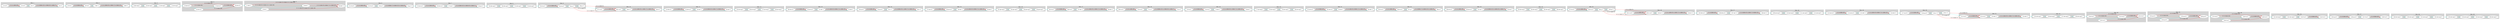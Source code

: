digraph G { 
rankdir=LR 
subgraph cluster0 {
node [style=filled,color=white];
style=filled;
color=lightgrey;
"1:(e m7)"; 
"2:(e m7)"; 
"3:(a 7)"; 
"4:(a 7)"; 
label = "Mes. 1"
}
subgraph cluster4 {
node [style=filled,color=white];
style=filled;
color=lightgrey;
"5:(f m7)"; 
"6:(f m7)"; 
"7:(bb 7)"; 
"8:(bb 7)"; 
label = "Mes. 2"
}
subgraph cluster8 {
node [style=filled,color=white];
style=filled;
color=lightgrey;
"9:(eb maj7)"; 
"10:(eb maj7)"; 
"11:(eb maj7)"; 
"12:(eb maj7)"; 
label = "Mes. 3"
}
subgraph cluster12 {
node [style=filled,color=white];
style=filled;
color=lightgrey;
"13:(ab m7)"; 
"14:(ab m7)"; 
"15:(ab m7)"; 
"16:(ab m7)"; 
label = "Mes. 4"
}
subgraph cluster16 {
node [style=filled,color=white];
style=filled;
color=lightgrey;
"17:(db 7)"; 
"18:(db 7)"; 
"19:(db 7)"; 
"20:(db 7)"; 
label = "Mes. 5"
}
subgraph cluster20 {
node [style=filled,color=white];
style=filled;
color=lightgrey;
"21:(d m7)"; 
"22:(d m7)"; 
"23:(g 7)"; 
"24:(g 7)"; 
label = "Mes. 6"
}
subgraph cluster24 {
node [style=filled,color=white];
style=filled;
color=lightgrey;
"25:(eb m7)"; 
"26:(eb m7)"; 
"27:(ab 7)"; 
"28:(ab 7)"; 
label = "Mes. 7"
}
subgraph cluster28 {
node [style=filled,color=white];
style=filled;
color=lightgrey;
"29:(db maj7)"; 
"30:(db maj7)"; 
"31:(db maj7)"; 
"32:(db maj7)"; 
label = "Mes. 8"
}
subgraph cluster32 {
node [style=filled,color=white];
style=filled;
color=lightgrey;
"33:(d m7)"; 
"34:(d m7)"; 
"35:(g 7)"; 
"36:(g 7)"; 
label = "Mes. 9"
}
subgraph cluster36 {
node [style=filled,color=white];
style=filled;
color=lightgrey;
"37:(c m7)"; 
"38:(c m7)"; 
"39:(b 7)"; 
"40:(b 7)"; 
label = "Mes. 10"
}
subgraph cluster40 {
node [style=filled,color=white];
style=filled;
color=lightgrey;
"41:(bb m7)"; 
"42:(bb m7)"; 
"43:(eb 7)"; 
"44:(eb 7)"; 
label = "Mes. 11"
}
subgraph cluster44 {
node [style=filled,color=white];
style=filled;
color=lightgrey;
"45:(ab maj7)"; 
"46:(ab maj7)"; 
"47:(ab maj7)"; 
"48:(ab maj7)"; 
label = "Mes. 12"
}
subgraph cluster48 {
node [style=filled,color=white];
style=filled;
color=lightgrey;
"49:(ab m7)"; 
"50:(ab m7)"; 
"51:(db 7)"; 
"52:(db 7)"; 
label = "Mes. 13"
}
subgraph cluster52 {
node [style=filled,color=white];
style=filled;
color=lightgrey;
"53:(g m7)"; 
"54:(g m7)"; 
"55:(c 7)"; 
"56:(c 7)"; 
label = "Mes. 14"
}
subgraph cluster56 {
node [style=filled,color=white];
style=filled;
color=lightgrey;
"57:(ab m7)"; 
"58:(ab m7)"; 
"59:(db 7)"; 
"60:(db 7)"; 
label = "Mes. 15"
}
subgraph cluster60 {
node [style=filled,color=white];
style=filled;
color=lightgrey;
"61:(gb maj7)"; 
"62:(gb maj7)"; 
"63:(gb maj7)"; 
"64:(gb maj7)"; 
label = "Mes. 16"
}
subgraph cluster64 {
node [style=filled,color=white];
style=filled;
color=lightgrey;
"65:(f m7)"; 
"66:(f m7)"; 
"67:(bb 7)"; 
"68:(bb 7)"; 
label = "Mes. 17"
}
subgraph cluster68 {
node [style=filled,color=white];
style=filled;
color=lightgrey;
"69:(e m7)"; 
"70:(e m7)"; 
"71:(a 7)"; 
"72:(a 7)"; 
label = "Mes. 18"
}
subgraph cluster72 {
node [style=filled,color=white];
style=filled;
color=lightgrey;
"73:(f m7)"; 
"74:(f m7)"; 
"75:(bb 7)"; 
"76:(bb 7)"; 
label = "Mes. 19"
}
subgraph cluster76 {
node [style=filled,color=white];
style=filled;
color=lightgrey;
"77:(eb maj7)"; 
"78:(eb maj7)"; 
"79:(eb maj7)"; 
"80:(eb maj7)"; 
label = "Mes. 20"
}
subgraph cluster80 {
node [style=filled,color=white];
style=filled;
color=lightgrey;
"81:(ab m7)"; 
"82:(ab m7)"; 
"83:(db 7)"; 
"84:(db 7)"; 
label = "Mes. 21"
}
subgraph cluster84 {
node [style=filled,color=white];
style=filled;
color=lightgrey;
"85:(d m7)"; 
"86:(d m7)"; 
"87:(g 7)"; 
"88:(g 7)"; 
label = "Mes. 22"
}
subgraph cluster88 {
node [style=filled,color=white];
style=filled;
color=lightgrey;
"89:(eb m7)"; 
"90:(eb m7)"; 
"91:(ab 7)"; 
"92:(ab 7)"; 
label = "Mes. 23"
}
subgraph cluster92 {
node [style=filled,color=white];
style=filled;
color=lightgrey;
"93:(db maj7)"; 
"94:(db maj7)"; 
"95:(db maj7)"; 
"96:(db maj7)"; 
label = "Mes. 24"
}
subgraph cluster96 {
node [style=filled,color=white];
style=filled;
color=lightgrey;
"97:(d m7)"; 
"98:(d m7)"; 
"99:(g 7)"; 
"100:(g 7)"; 
label = "Mes. 25"
}
subgraph cluster100 {
node [style=filled,color=white];
style=filled;
color=lightgrey;
"101:(c m7)"; 
"102:(c m7)"; 
"103:(b 7)"; 
"104:(b 7)"; 
label = "Mes. 26"
}
subgraph cluster104 {
node [style=filled,color=white];
style=filled;
color=lightgrey;
"105:(bb m7)"; 
"106:(bb m7)"; 
"107:(eb 7)"; 
"108:(eb 7)"; 
label = "Mes. 27"
}
subgraph cluster108 {
node [style=filled,color=white];
style=filled;
color=lightgrey;
"109:(ab maj7)"; 
"110:(ab maj7)"; 
"111:(ab maj7)"; 
"112:(ab maj7)"; 
label = "Mes. 28"
}
subgraph cluster112 {
node [style=filled,color=white];
style=filled;
color=lightgrey;
"113:(ab m7)"; 
"114:(ab m7)"; 
"115:(db 7)"; 
"116:(db 7)"; 
label = "Mes. 29"
}
subgraph cluster116 {
node [style=filled,color=white];
style=filled;
color=lightgrey;
"117:(g m7)"; 
"118:(g m7)"; 
"119:(c 7)"; 
"120:(c 7)"; 
label = "Mes. 30"
}
subgraph cluster120 {
node [style=filled,color=white];
style=filled;
color=lightgrey;
"121:(f m7)"; 
"122:(f m7)"; 
"123:(bb 7)"; 
"124:(bb 7)"; 
label = "Mes. 31"
}
subgraph cluster124 {
node [style=filled,color=white];
style=filled;
color=lightgrey;
"125:(eb maj7)"; 
"126:(eb maj7)"; 
"127:(eb maj7)"; 
"128:(eb maj7)"; 
label = "Mes. 32"
}
subgraph cluster128 {
node [style=filled,color=white];
style=filled;
color=lightgrey;
"129:(f m7)"; 
"130:(f m7)"; 
"131:(f m7)"; 
"132:(f m7)"; 
label = "Mes. 33"
}
subgraph cluster132 {
node [style=filled,color=white];
style=filled;
color=lightgrey;
"133:(g m7)"; 
"134:(g m7)"; 
"135:(g m7)"; 
"136:(g m7)"; 
label = "Mes. 34"
}
subgraph cluster136 {
node [style=filled,color=white];
style=filled;
color=lightgrey;
"137:(f m7)"; 
"138:(f m7)"; 
"139:(f m7)"; 
"140:(f m7)"; 
label = "Mes. 35"
}
subgraph cluster140 {
node [style=filled,color=white];
style=filled;
color=lightgrey;
"141:(eb maj7)"; 
"142:(eb maj7)"; 
"143:(f m7)"; 
"144:(f m7)"; 
label = "Mes. 36"
}
subgraph cluster144 {
node [style=filled,color=white];
style=filled;
color=lightgrey;
"145:(g m7)"; 
"146:(g m7)"; 
"147:(f m7)"; 
"148:(f m7)"; 
label = "Mes. 37"
}
subgraph cluster148 {
node [style=filled,color=white];
style=filled;
color=lightgrey;
"149:(eb maj7)"; 
"150:(eb maj7)"; 
"151:(eb maj7)"; 
"152:(eb maj7)"; 
label = "Mes. 38"
}
subgraph cluster152 {
node [style=filled,color=white];
style=filled;
color=lightgrey;
"153:(eb maj7)"; 
"154:(eb maj7)"; 
"155:(eb maj7)"; 
"156:(eb maj7)"; 
label = "Mes. 39"
}
"1:(e m7)" -> "2:(e m7)" [color="turquoise", constraint=true];
"2:(e m7)" -> "3:(a 7)" [color="turquoise", constraint=true];
"3:(a 7)" -> "4:(a 7)" [color="turquoise", constraint=true];
"4:(a 7)" -> "5:(f m7)" [color="turquoise", constraint=true];
"5:(f m7)" -> "6:(f m7)" [color="turquoise", constraint=true];
"6:(f m7)" -> "7:(bb 7)" [color="turquoise", constraint=true];
"7:(bb 7)" -> "8:(bb 7)" [color="turquoise", constraint=true];
"8:(bb 7)" -> "9:(eb maj7)" [color="turquoise", constraint=true];
"9:(eb maj7)" -> "10:(eb maj7)" [color="turquoise", constraint=true];
"10:(eb maj7)" -> "11:(eb maj7)" [color="turquoise", constraint=true];
"11:(eb maj7)" -> "12:(eb maj7)" [color="turquoise", constraint=true];
"12:(eb maj7)" -> "13:(ab m7)" [color="turquoise", constraint=true];
"13:(ab m7)" -> "14:(ab m7)" [color="turquoise", constraint=true];
"14:(ab m7)" -> "15:(ab m7)" [color="turquoise", constraint=true];
"15:(ab m7)" -> "16:(ab m7)" [color="turquoise", constraint=true];
"16:(ab m7)" -> "17:(db 7)" [color="turquoise", constraint=true];
"17:(db 7)" -> "18:(db 7)" [color="turquoise", constraint=true];
"18:(db 7)" -> "19:(db 7)" [color="turquoise", constraint=true];
"19:(db 7)" -> "20:(db 7)" [color="turquoise", constraint=true];
"20:(db 7)" -> "21:(d m7)" [color="turquoise", constraint=true];
"21:(d m7)" -> "22:(d m7)" [color="turquoise", constraint=true];
"22:(d m7)" -> "23:(g 7)" [color="turquoise", constraint=true];
"23:(g 7)" -> "24:(g 7)" [color="turquoise", constraint=true];
"24:(g 7)" -> "25:(eb m7)" [color="turquoise", constraint=true];
"25:(eb m7)" -> "26:(eb m7)" [color="turquoise", constraint=true];
"26:(eb m7)" -> "27:(ab 7)" [color="turquoise", constraint=true];
"27:(ab 7)" -> "28:(ab 7)" [color="turquoise", constraint=true];
"28:(ab 7)" -> "29:(db maj7)" [color="turquoise", constraint=true];
"29:(db maj7)" -> "30:(db maj7)" [color="turquoise", constraint=true];
"30:(db maj7)" -> "31:(db maj7)" [color="turquoise", constraint=true];
"31:(db maj7)" -> "32:(db maj7)" [color="turquoise", constraint=true];
"32:(db maj7)" -> "33:(d m7)" [color="turquoise", constraint=true];
"33:(d m7)" -> "34:(d m7)" [color="turquoise", constraint=true];
"34:(d m7)" -> "35:(g 7)" [color="turquoise", constraint=true];
"35:(g 7)" -> "36:(g 7)" [color="turquoise", constraint=true];
"36:(g 7)" -> "37:(c m7)" [color="turquoise", constraint=true];
"37:(c m7)" -> "38:(c m7)" [color="turquoise", constraint=true];
"38:(c m7)" -> "39:(b 7)" [color="turquoise", constraint=true];
"39:(b 7)" -> "40:(b 7)" [color="turquoise", constraint=true];
"40:(b 7)" -> "41:(bb m7)" [color="turquoise", constraint=true];
"41:(bb m7)" -> "42:(bb m7)" [color="turquoise", constraint=true];
"42:(bb m7)" -> "43:(eb 7)" [color="turquoise", constraint=true];
"43:(eb 7)" -> "44:(eb 7)" [color="turquoise", constraint=true];
"44:(eb 7)" -> "45:(ab maj7)" [color="turquoise", constraint=true];
"45:(ab maj7)" -> "46:(ab maj7)" [color="turquoise", constraint=true];
"46:(ab maj7)" -> "47:(ab maj7)" [color="turquoise", constraint=true];
"47:(ab maj7)" -> "48:(ab maj7)" [color="turquoise", constraint=true];
"48:(ab maj7)" -> "49:(ab m7)" [color="turquoise", constraint=true];
"49:(ab m7)" -> "50:(ab m7)" [color="turquoise", constraint=true];
"50:(ab m7)" -> "51:(db 7)" [color="turquoise", constraint=true];
"51:(db 7)" -> "52:(db 7)" [color="turquoise", constraint=true];
"52:(db 7)" -> "53:(g m7)" [color="turquoise", constraint=true];
"53:(g m7)" -> "54:(g m7)" [color="turquoise", constraint=true];
"54:(g m7)" -> "55:(c 7)" [color="turquoise", constraint=true];
"55:(c 7)" -> "56:(c 7)" [color="turquoise", constraint=true];
"56:(c 7)" -> "57:(ab m7)" [color="turquoise", constraint=true];
"57:(ab m7)" -> "58:(ab m7)" [color="turquoise", constraint=true];
"58:(ab m7)" -> "59:(db 7)" [color="turquoise", constraint=true];
"59:(db 7)" -> "60:(db 7)" [color="turquoise", constraint=true];
"60:(db 7)" -> "61:(gb maj7)" [color="turquoise", constraint=true];
"61:(gb maj7)" -> "62:(gb maj7)" [color="turquoise", constraint=true];
"62:(gb maj7)" -> "63:(gb maj7)" [color="turquoise", constraint=true];
"63:(gb maj7)" -> "64:(gb maj7)" [color="turquoise", constraint=true];
"64:(gb maj7)" -> "65:(f m7)" [color="turquoise", constraint=true];
"65:(f m7)" -> "66:(f m7)" [color="turquoise", constraint=true];
"66:(f m7)" -> "67:(bb 7)" [color="turquoise", constraint=true];
"67:(bb 7)" -> "68:(bb 7)" [color="turquoise", constraint=true];
"68:(bb 7)" -> "69:(e m7)" [color="turquoise", constraint=true];
"69:(e m7)" -> "70:(e m7)" [color="turquoise", constraint=true];
"70:(e m7)" -> "71:(a 7)" [color="turquoise", constraint=true];
"71:(a 7)" -> "72:(a 7)" [color="turquoise", constraint=true];
"72:(a 7)" -> "73:(f m7)" [color="turquoise", constraint=true];
"73:(f m7)" -> "74:(f m7)" [color="turquoise", constraint=true];
"74:(f m7)" -> "75:(bb 7)" [color="turquoise", constraint=true];
"75:(bb 7)" -> "76:(bb 7)" [color="turquoise", constraint=true];
"76:(bb 7)" -> "77:(eb maj7)" [color="turquoise", constraint=true];
"77:(eb maj7)" -> "78:(eb maj7)" [color="turquoise", constraint=true];
"78:(eb maj7)" -> "79:(eb maj7)" [color="turquoise", constraint=true];
"79:(eb maj7)" -> "80:(eb maj7)" [color="turquoise", constraint=true];
"80:(eb maj7)" -> "81:(ab m7)" [color="turquoise", constraint=true];
"81:(ab m7)" -> "82:(ab m7)" [color="turquoise", constraint=true];
"82:(ab m7)" -> "83:(db 7)" [color="turquoise", constraint=true];
"83:(db 7)" -> "84:(db 7)" [color="turquoise", constraint=true];
"84:(db 7)" -> "85:(d m7)" [color="turquoise", constraint=true];
"85:(d m7)" -> "86:(d m7)" [color="turquoise", constraint=true];
"86:(d m7)" -> "87:(g 7)" [color="turquoise", constraint=true];
"87:(g 7)" -> "88:(g 7)" [color="turquoise", constraint=true];
"88:(g 7)" -> "89:(eb m7)" [color="turquoise", constraint=true];
"89:(eb m7)" -> "90:(eb m7)" [color="turquoise", constraint=true];
"90:(eb m7)" -> "91:(ab 7)" [color="turquoise", constraint=true];
"91:(ab 7)" -> "92:(ab 7)" [color="turquoise", constraint=true];
"92:(ab 7)" -> "93:(db maj7)" [color="turquoise", constraint=true];
"93:(db maj7)" -> "94:(db maj7)" [color="turquoise", constraint=true];
"94:(db maj7)" -> "95:(db maj7)" [color="turquoise", constraint=true];
"95:(db maj7)" -> "96:(db maj7)" [color="turquoise", constraint=true];
"96:(db maj7)" -> "97:(d m7)" [color="turquoise", constraint=true];
"97:(d m7)" -> "98:(d m7)" [color="turquoise", constraint=true];
"98:(d m7)" -> "99:(g 7)" [color="turquoise", constraint=true];
"99:(g 7)" -> "100:(g 7)" [color="turquoise", constraint=true];
"100:(g 7)" -> "101:(c m7)" [color="turquoise", constraint=true];
"101:(c m7)" -> "102:(c m7)" [color="turquoise", constraint=true];
"102:(c m7)" -> "103:(b 7)" [color="turquoise", constraint=true];
"103:(b 7)" -> "104:(b 7)" [color="turquoise", constraint=true];
"104:(b 7)" -> "105:(bb m7)" [color="turquoise", constraint=true];
"105:(bb m7)" -> "106:(bb m7)" [color="turquoise", constraint=true];
"106:(bb m7)" -> "107:(eb 7)" [color="turquoise", constraint=true];
"107:(eb 7)" -> "108:(eb 7)" [color="turquoise", constraint=true];
"108:(eb 7)" -> "109:(ab maj7)" [color="turquoise", constraint=true];
"109:(ab maj7)" -> "110:(ab maj7)" [color="turquoise", constraint=true];
"110:(ab maj7)" -> "111:(ab maj7)" [color="turquoise", constraint=true];
"111:(ab maj7)" -> "112:(ab maj7)" [color="turquoise", constraint=true];
"112:(ab maj7)" -> "113:(ab m7)" [color="turquoise", constraint=true];
"113:(ab m7)" -> "114:(ab m7)" [color="turquoise", constraint=true];
"114:(ab m7)" -> "115:(db 7)" [color="turquoise", constraint=true];
"115:(db 7)" -> "116:(db 7)" [color="turquoise", constraint=true];
"116:(db 7)" -> "117:(g m7)" [color="turquoise", constraint=true];
"117:(g m7)" -> "118:(g m7)" [color="turquoise", constraint=true];
"118:(g m7)" -> "119:(c 7)" [color="turquoise", constraint=true];
"119:(c 7)" -> "120:(c 7)" [color="turquoise", constraint=true];
"120:(c 7)" -> "121:(f m7)" [color="turquoise", constraint=true];
"121:(f m7)" -> "122:(f m7)" [color="turquoise", constraint=true];
"122:(f m7)" -> "123:(bb 7)" [color="turquoise", constraint=true];
"123:(bb 7)" -> "124:(bb 7)" [color="turquoise", constraint=true];
"124:(bb 7)" -> "125:(eb maj7)" [color="turquoise", constraint=true];
"125:(eb maj7)" -> "126:(eb maj7)" [color="turquoise", constraint=true];
"126:(eb maj7)" -> "127:(eb maj7)" [color="turquoise", constraint=true];
"127:(eb maj7)" -> "128:(eb maj7)" [color="turquoise", constraint=true];
"128:(eb maj7)" -> "129:(f m7)" [color="turquoise", constraint=true];
"129:(f m7)" -> "130:(f m7)" [color="turquoise", constraint=true];
"130:(f m7)" -> "131:(f m7)" [color="turquoise", constraint=true];
"131:(f m7)" -> "132:(f m7)" [color="turquoise", constraint=true];
"132:(f m7)" -> "133:(g m7)" [color="turquoise", constraint=true];
"133:(g m7)" -> "134:(g m7)" [color="turquoise", constraint=true];
"134:(g m7)" -> "135:(g m7)" [color="turquoise", constraint=true];
"135:(g m7)" -> "136:(g m7)" [color="turquoise", constraint=true];
"136:(g m7)" -> "137:(f m7)" [color="turquoise", constraint=true];
"137:(f m7)" -> "138:(f m7)" [color="turquoise", constraint=true];
"138:(f m7)" -> "139:(f m7)" [color="turquoise", constraint=true];
"139:(f m7)" -> "140:(f m7)" [color="turquoise", constraint=true];
"140:(f m7)" -> "141:(eb maj7)" [color="turquoise", constraint=true];
"141:(eb maj7)" -> "142:(eb maj7)" [color="turquoise", constraint=true];
"142:(eb maj7)" -> "143:(f m7)" [color="turquoise", constraint=true];
"143:(f m7)" -> "144:(f m7)" [color="turquoise", constraint=true];
"144:(f m7)" -> "145:(g m7)" [color="turquoise", constraint=true];
"145:(g m7)" -> "146:(g m7)" [color="turquoise", constraint=true];
"146:(g m7)" -> "147:(f m7)" [color="turquoise", constraint=true];
"147:(f m7)" -> "148:(f m7)" [color="turquoise", constraint=true];
"148:(f m7)" -> "149:(eb maj7)" [color="turquoise", constraint=true];
"149:(eb maj7)" -> "150:(eb maj7)" [color="turquoise", constraint=true];
"150:(eb maj7)" -> "151:(eb maj7)" [color="turquoise", constraint=true];
"151:(eb maj7)" -> "152:(eb maj7)" [color="turquoise", constraint=true];
"152:(eb maj7)" -> "153:(eb maj7)" [color="turquoise", constraint=true];
"153:(eb maj7)" -> "154:(eb maj7)" [color="turquoise", constraint=true];
"154:(eb maj7)" -> "155:(eb maj7)" [color="turquoise", constraint=true];
"155:(eb maj7)" -> "156:(eb maj7)" [color="turquoise", constraint=true];
"1:(e m7)" -> "2:(e m7)" [label="2 ( t=-1/nb=43)" , color="red", constraint=true];
"3:(a 7)" -> "4:(a 7)" [label="2 ( t=6/nb=22 t=-3/nb=9 t=-4/nb=7)" , color="red", constraint=true];
"5:(f m7)" -> "6:(f m7)" [label="2 ( t=0/nb=43)" , color="red", constraint=true];
"7:(bb 7)" -> "8:(bb 7)" [label="2 ( t=-2/nb=9 t=-3/nb=7 t=-5/nb=22)" , color="red", constraint=true];
"13:(ab m7)" -> "16:(ab m7)" [label="4 ( t=3/nb=33)" , color="red", constraint=true];
"13:(ab m7)" -> "15:(ab m7)" [label="3 ( t=3/nb=65)" , color="lightsalmon", constraint=true];
"14:(ab m7)" -> "16:(ab m7)" [label="3 ( t=3/nb=38)" , color="red", constraint=true];
"15:(ab m7)" -> "16:(ab m7)" [label="2 ( t=3/nb=43)" , color="red", constraint=true];
"17:(db 7)" -> "20:(db 7)" [label="4 ( t=1/nb=3 t=0/nb=2 t=-2/nb=15)" , color="red", constraint=true];
"17:(db 7)" -> "19:(db 7)" [label="3 ( t=1/nb=6 t=0/nb=4 t=-2/nb=30)" , color="lightsalmon", constraint=true];
"18:(db 7)" -> "20:(db 7)" [label="3 ( t=1/nb=6 t=0/nb=4 t=-2/nb=18)" , color="red", constraint=true];
"19:(db 7)" -> "20:(db 7)" [label="2 ( t=1/nb=9 t=0/nb=7 t=-2/nb=22)" , color="red", constraint=true];
"21:(d m7)" -> "22:(d m7)" [label="2 ( t=-3/nb=43)" , color="red", constraint=true];
"23:(g 7)" -> "24:(g 7)" [label="2 ( t=6/nb=7 t=4/nb=22 t=-5/nb=9)" , color="red", constraint=true];
"25:(eb m7)" -> "26:(eb m7)" [label="2 ( t=-2/nb=43)" , color="red", constraint=true];
"27:(ab 7)" -> "28:(ab 7)" [label="2 ( t=5/nb=22 t=-4/nb=9 t=-5/nb=7)" , color="red", constraint=true];
"33:(d m7)" -> "34:(d m7)" [label="2 ( t=-3/nb=43)" , color="red", constraint=true];
"35:(g 7)" -> "38:(c m7)" [label="4 ( t=-5/nb=3)" , color="red", constraint=true];
"35:(g 7)" -> "37:(c m7)" [label="3 ( t=-5/nb=3)" , color="lightsalmon", constraint=true];
"36:(g 7)" -> "38:(c m7)" [label="3 ( t=-5/nb=3)" , color="red", constraint=true];
"37:(c m7)" -> "38:(c m7)" [label="2 ( t=-5/nb=43)" , color="red", constraint=true];
"39:(b 7)" -> "40:(b 7)" [label="2 ( t=-1/nb=9 t=-2/nb=7 t=-4/nb=22)" , color="red", constraint=true];
"41:(bb m7)" -> "42:(bb m7)" [label="2 ( t=5/nb=43)" , color="red", constraint=true];
"43:(eb 7)" -> "44:(eb 7)" [label="2 ( t=3/nb=9 t=2/nb=7 t=0/nb=22)" , color="red", constraint=true];
"49:(ab m7)" -> "50:(ab m7)" [label="2 ( t=3/nb=43)" , color="red", constraint=true];
"51:(db 7)" -> "52:(db 7)" [label="2 ( t=1/nb=9 t=0/nb=7 t=-2/nb=22)" , color="red", constraint=true];
"53:(g m7)" -> "54:(g m7)" [label="2 ( t=2/nb=43)" , color="red", constraint=true];
"55:(c 7)" -> "56:(c 7)" [label="2 ( t=0/nb=9 t=-1/nb=7 t=-3/nb=22)" , color="red", constraint=true];
"57:(ab m7)" -> "58:(ab m7)" [label="2 ( t=3/nb=43)" , color="red", constraint=true];
"59:(db 7)" -> "60:(db 7)" [label="2 ( t=1/nb=9 t=0/nb=7 t=-2/nb=22)" , color="red", constraint=true];
"65:(f m7)" -> "66:(f m7)" [label="2 ( t=0/nb=43)" , color="red", constraint=true];
"67:(bb 7)" -> "68:(bb 7)" [label="2 ( t=-2/nb=9 t=-3/nb=7 t=-5/nb=22)" , color="red", constraint=true];
"69:(e m7)" -> "70:(e m7)" [label="2 ( t=-1/nb=43)" , color="red", constraint=true];
"71:(a 7)" -> "72:(a 7)" [label="2 ( t=6/nb=22 t=-3/nb=9 t=-4/nb=7)" , color="red", constraint=true];
"73:(f m7)" -> "74:(f m7)" [label="2 ( t=0/nb=43)" , color="red", constraint=true];
"75:(bb 7)" -> "76:(bb 7)" [label="2 ( t=-2/nb=9 t=-3/nb=7 t=-5/nb=22)" , color="red", constraint=true];
"81:(ab m7)" -> "82:(ab m7)" [label="2 ( t=3/nb=43)" , color="red", constraint=true];
"83:(db 7)" -> "84:(db 7)" [label="2 ( t=1/nb=9 t=0/nb=7 t=-2/nb=22)" , color="red", constraint=true];
"85:(d m7)" -> "86:(d m7)" [label="2 ( t=-3/nb=43)" , color="red", constraint=true];
"87:(g 7)" -> "88:(g 7)" [label="2 ( t=6/nb=7 t=4/nb=22 t=-5/nb=9)" , color="red", constraint=true];
"89:(eb m7)" -> "90:(eb m7)" [label="2 ( t=-2/nb=43)" , color="red", constraint=true];
"91:(ab 7)" -> "92:(ab 7)" [label="2 ( t=5/nb=22 t=-4/nb=9 t=-5/nb=7)" , color="red", constraint=true];
"97:(d m7)" -> "98:(d m7)" [label="2 ( t=-3/nb=43)" , color="red", constraint=true];
"99:(g 7)" -> "102:(c m7)" [label="4 ( t=-5/nb=3)" , color="red", constraint=true];
"99:(g 7)" -> "101:(c m7)" [label="3 ( t=-5/nb=3)" , color="lightsalmon", constraint=true];
"100:(g 7)" -> "102:(c m7)" [label="3 ( t=-5/nb=3)" , color="red", constraint=true];
"101:(c m7)" -> "102:(c m7)" [label="2 ( t=-5/nb=43)" , color="red", constraint=true];
"103:(b 7)" -> "104:(b 7)" [label="2 ( t=-1/nb=9 t=-2/nb=7 t=-4/nb=22)" , color="red", constraint=true];
"105:(bb m7)" -> "106:(bb m7)" [label="2 ( t=5/nb=43)" , color="red", constraint=true];
"107:(eb 7)" -> "108:(eb 7)" [label="2 ( t=3/nb=9 t=2/nb=7 t=0/nb=22)" , color="red", constraint=true];
"113:(ab m7)" -> "114:(ab m7)" [label="2 ( t=3/nb=43)" , color="red", constraint=true];
"115:(db 7)" -> "116:(db 7)" [label="2 ( t=1/nb=9 t=0/nb=7 t=-2/nb=22)" , color="red", constraint=true];
"117:(g m7)" -> "118:(g m7)" [label="2 ( t=2/nb=43)" , color="red", constraint=true];
"119:(c 7)" -> "122:(f m7)" [label="4 ( t=0/nb=3)" , color="red", constraint=true];
"119:(c 7)" -> "121:(f m7)" [label="3 ( t=0/nb=3)" , color="lightsalmon", constraint=true];
"120:(c 7)" -> "122:(f m7)" [label="3 ( t=0/nb=3)" , color="red", constraint=true];
"121:(f m7)" -> "122:(f m7)" [label="2 ( t=0/nb=43)" , color="red", constraint=true];
"123:(bb 7)" -> "124:(bb 7)" [label="2 ( t=-2/nb=9 t=-3/nb=7 t=-5/nb=22)" , color="red", constraint=true];
"129:(f m7)" -> "132:(f m7)" [label="4 ( t=0/nb=33)" , color="red", constraint=true];
"129:(f m7)" -> "131:(f m7)" [label="3 ( t=0/nb=65)" , color="lightsalmon", constraint=true];
"130:(f m7)" -> "132:(f m7)" [label="3 ( t=0/nb=38)" , color="red", constraint=true];
"131:(f m7)" -> "132:(f m7)" [label="2 ( t=0/nb=43)" , color="red", constraint=true];
"133:(g m7)" -> "136:(g m7)" [label="4 ( t=2/nb=33)" , color="red", constraint=true];
"133:(g m7)" -> "135:(g m7)" [label="3 ( t=2/nb=65)" , color="lightsalmon", constraint=true];
"134:(g m7)" -> "136:(g m7)" [label="3 ( t=2/nb=38)" , color="red", constraint=true];
"135:(g m7)" -> "136:(g m7)" [label="2 ( t=2/nb=43)" , color="red", constraint=true];
"137:(f m7)" -> "140:(f m7)" [label="4 ( t=0/nb=33)" , color="red", constraint=true];
"137:(f m7)" -> "139:(f m7)" [label="3 ( t=0/nb=65)" , color="lightsalmon", constraint=true];
"138:(f m7)" -> "140:(f m7)" [label="3 ( t=0/nb=38)" , color="red", constraint=true];
"139:(f m7)" -> "140:(f m7)" [label="2 ( t=0/nb=43)" , color="red", constraint=true];
"143:(f m7)" -> "144:(f m7)" [label="2 ( t=0/nb=43)" , color="red", constraint=true];
"145:(g m7)" -> "146:(g m7)" [label="2 ( t=2/nb=43)" , color="red", constraint=true];
"147:(f m7)" -> "148:(f m7)" [label="2 ( t=0/nb=43)" , color="red", constraint=true];
}